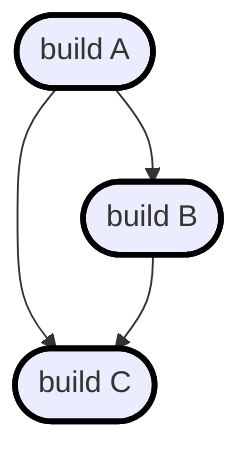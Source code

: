 flowchart TD
classDef forced stroke:red,stroke-width:3px
classDef required stroke:orange,stroke-width:3px
classDef selected stroke:black,stroke-width:3px
A:build(["build A"])
B:build(["build B"])
C:build(["build C"])
A:build --> B:build
A:build --> C:build
class A:build selected
B:build --> C:build
class B:build selected
class C:build selected